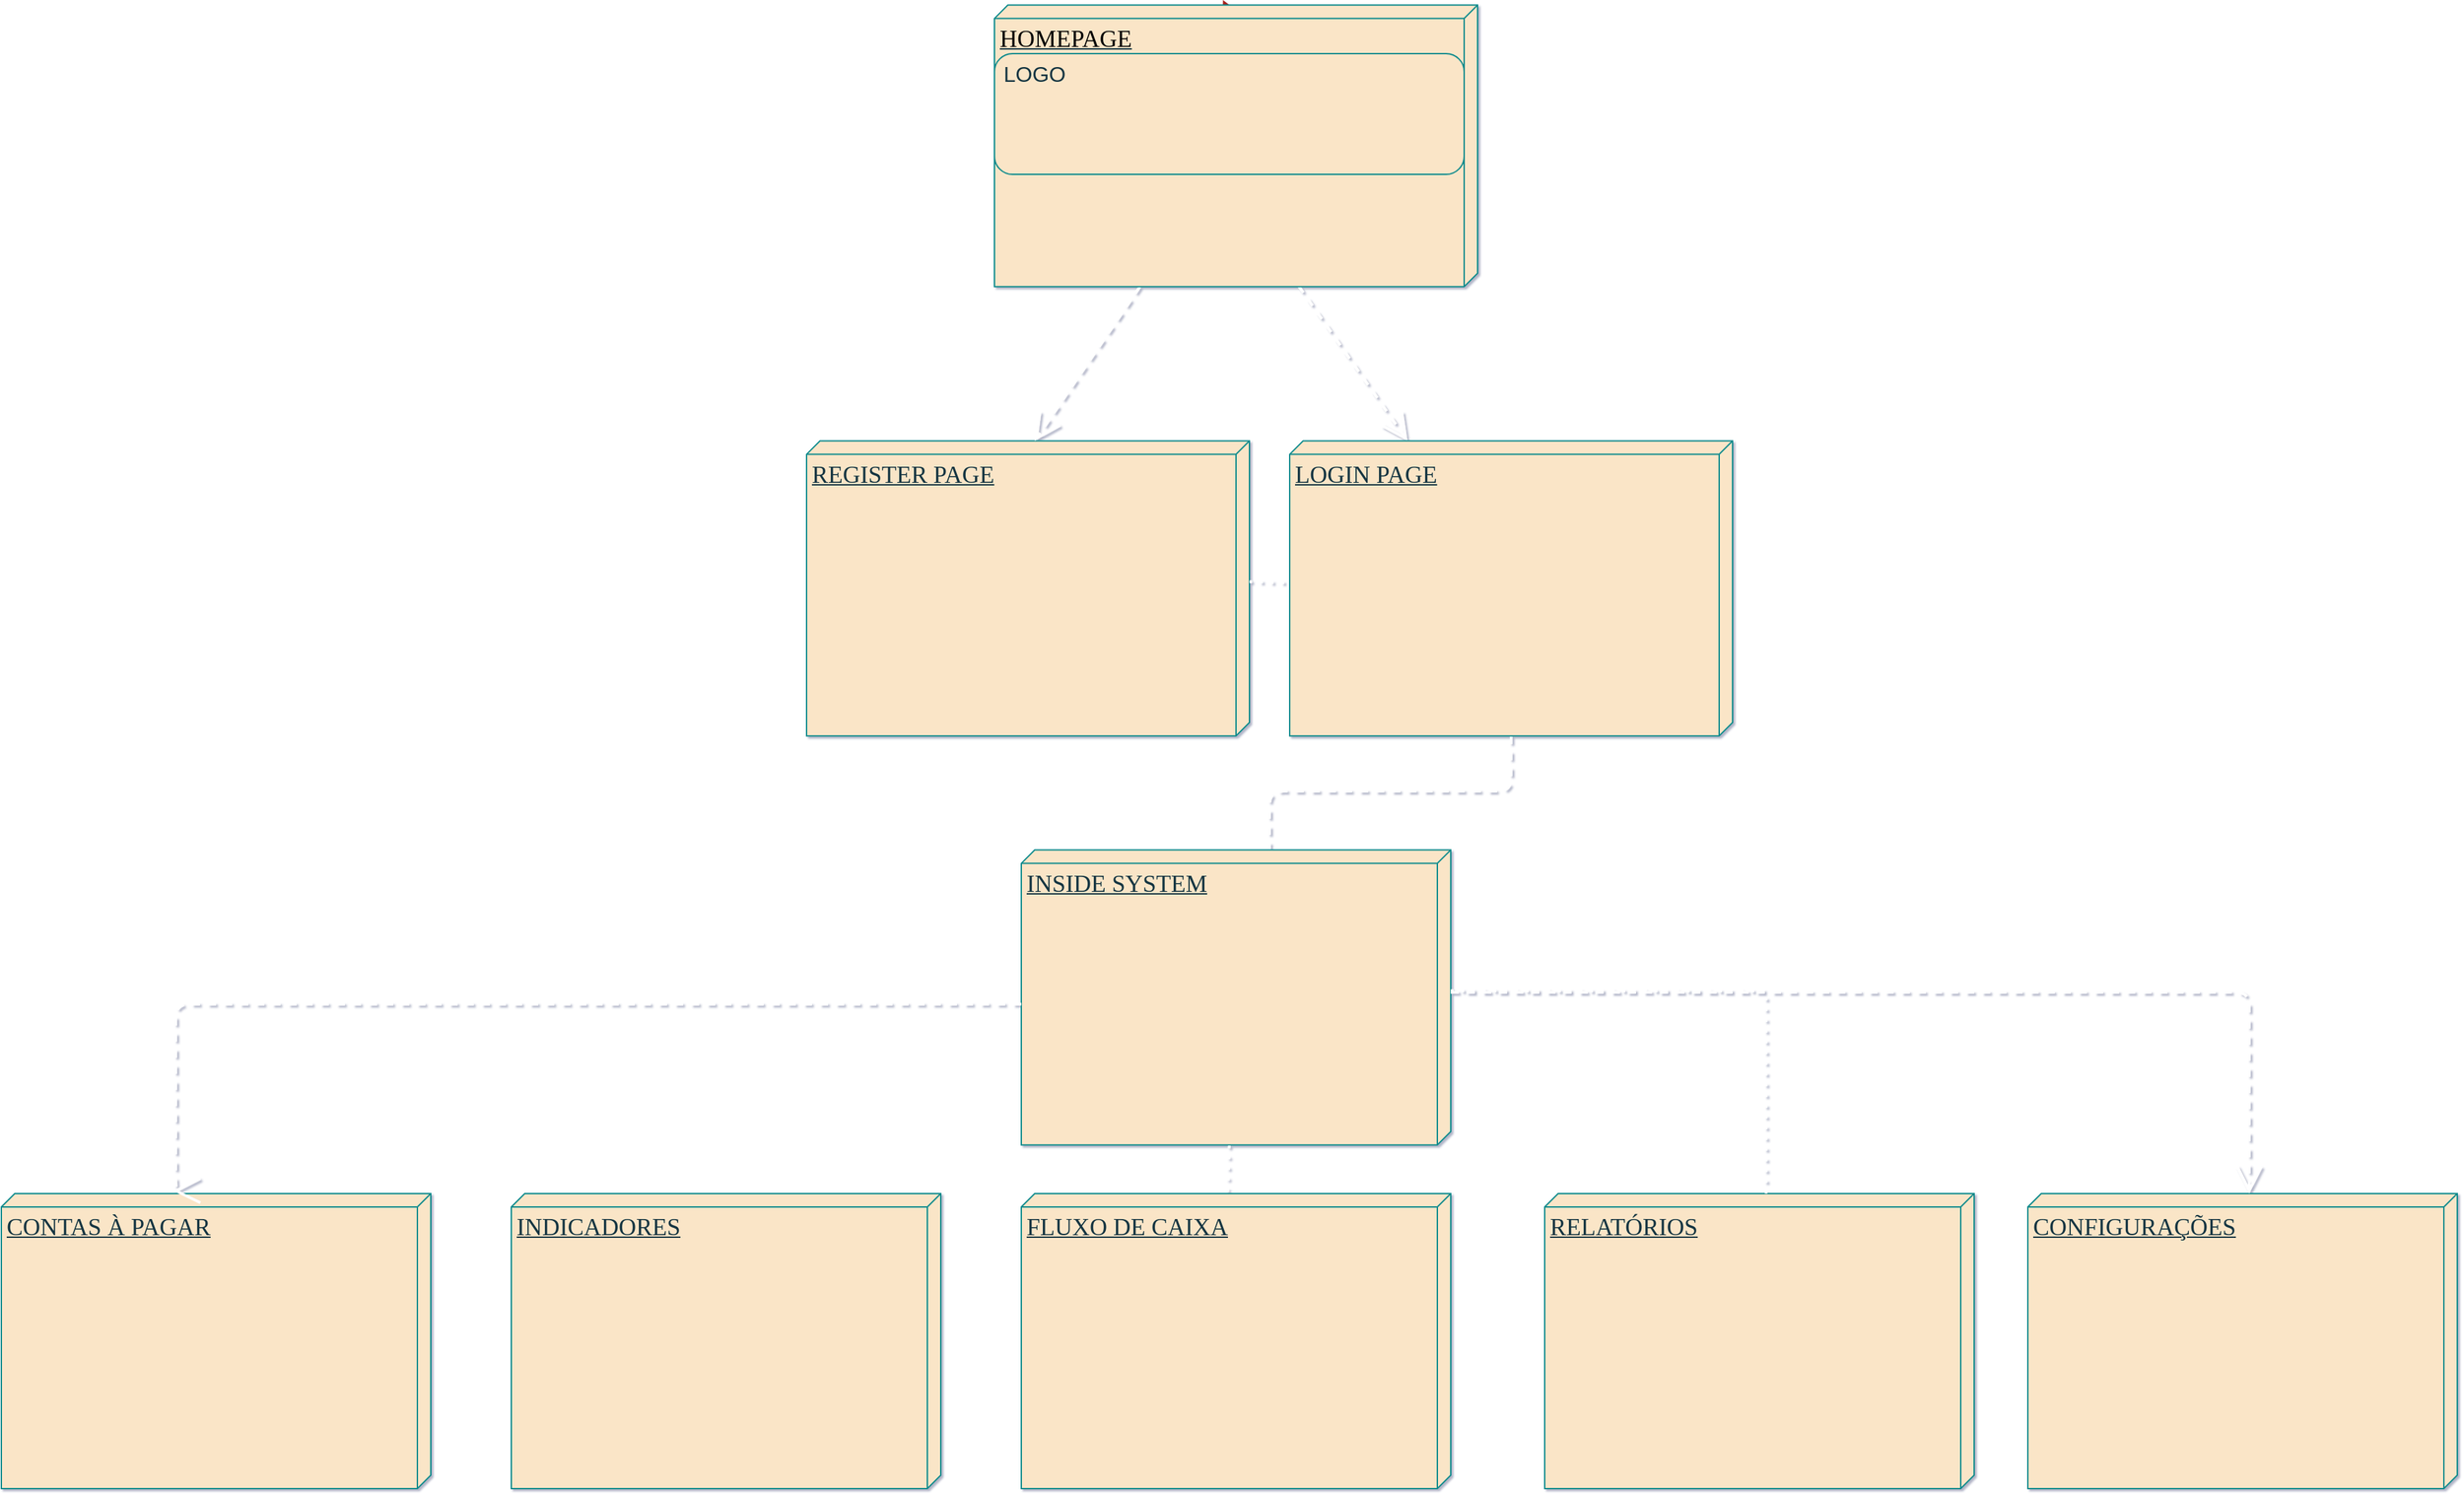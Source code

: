 <mxfile version="21.1.6" type="github">
  <diagram name="Page-1" id="5f0bae14-7c28-e335-631c-24af17079c00">
    <mxGraphModel dx="3149" dy="2826" grid="1" gridSize="10" guides="1" tooltips="1" connect="1" arrows="1" fold="1" page="1" pageScale="1" pageWidth="1100" pageHeight="850" background="none" math="0" shadow="1">
      <root>
        <mxCell id="0" />
        <mxCell id="1" parent="0" />
        <mxCell id="39150e848f15840c-1" value="&lt;font style=&quot;font-size: 18px;&quot;&gt;REGISTER PAGE&lt;/font&gt;" style="verticalAlign=top;align=left;spacingTop=8;spacingLeft=2;spacingRight=12;shape=cube;size=10;direction=south;fontStyle=4;html=1;rounded=1;shadow=0;comic=0;labelBackgroundColor=none;strokeWidth=1;fontFamily=Verdana;fontSize=12;fillColor=#FAE5C7;strokeColor=#0F8B8D;fontColor=#143642;" parent="1" vertex="1">
          <mxGeometry x="-70" y="-1371.22" width="330" height="220" as="geometry" />
        </mxCell>
        <mxCell id="39150e848f15840c-11" style="edgeStyle=none;rounded=1;html=1;dashed=1;labelBackgroundColor=none;startArrow=none;startFill=0;startSize=8;endArrow=open;endFill=0;endSize=16;fontFamily=Verdana;fontSize=12;strokeColor=#FFFFFF;fontColor=default;strokeWidth=2;" parent="1" target="39150e848f15840c-2" edge="1">
          <mxGeometry relative="1" as="geometry">
            <mxPoint x="276.02" y="-1516.22" as="sourcePoint" />
            <mxPoint x="314.033" y="-1437.069" as="targetPoint" />
          </mxGeometry>
        </mxCell>
        <mxCell id="39150e848f15840c-12" style="edgeStyle=none;rounded=1;html=1;dashed=1;labelBackgroundColor=none;startArrow=none;startFill=0;startSize=8;endArrow=open;endFill=0;endSize=16;fontFamily=Verdana;fontSize=12;entryX=0;entryY=0;entryDx=0;entryDy=160;entryPerimeter=0;strokeColor=#FFFFFF;fontColor=default;strokeWidth=2;" parent="1" source="39150e848f15840c-3" target="39150e848f15840c-1" edge="1">
          <mxGeometry relative="1" as="geometry">
            <mxPoint x="230" y="-1116.22" as="targetPoint" />
          </mxGeometry>
        </mxCell>
        <mxCell id="39150e848f15840c-16" style="edgeStyle=orthogonalEdgeStyle;rounded=1;html=1;dashed=1;labelBackgroundColor=none;startArrow=none;startFill=0;startSize=8;endArrow=open;endFill=0;endSize=16;fontFamily=Verdana;fontSize=12;entryX=0;entryY=0;entryDx=0;entryDy=155;entryPerimeter=0;strokeColor=#FFFFFF;fontColor=default;fillColor=#f8cecc;strokeWidth=2;" parent="1" source="39150e848f15840c-2" target="vBJ7aFU8pswrzPe9maUh-5" edge="1">
          <mxGeometry relative="1" as="geometry">
            <mxPoint x="620" y="-1521.22" as="sourcePoint" />
            <mxPoint x="960" y="-1386.22" as="targetPoint" />
            <Array as="points">
              <mxPoint x="455" y="-1110" />
              <mxPoint x="275" y="-1110" />
              <mxPoint x="275" y="-1050" />
              <mxPoint x="255" y="-1050" />
            </Array>
          </mxGeometry>
        </mxCell>
        <mxCell id="vBJ7aFU8pswrzPe9maUh-5" value="&lt;font style=&quot;font-size: 18px;&quot;&gt;INSIDE SYSTEM&lt;/font&gt;" style="verticalAlign=top;align=left;spacingTop=8;spacingLeft=2;spacingRight=12;shape=cube;size=10;direction=south;fontStyle=4;html=1;rounded=1;shadow=0;comic=0;labelBackgroundColor=none;strokeWidth=1;fontFamily=Verdana;fontSize=12;fillColor=#FAE5C7;strokeColor=#0F8B8D;fontColor=#143642;" vertex="1" parent="1">
          <mxGeometry x="90" y="-1066.22" width="320" height="220" as="geometry" />
        </mxCell>
        <mxCell id="39150e848f15840c-2" value="&lt;font style=&quot;font-size: 18px;&quot;&gt;LOGIN PAGE&lt;/font&gt;" style="verticalAlign=top;align=left;spacingTop=8;spacingLeft=2;spacingRight=12;shape=cube;size=10;direction=south;fontStyle=4;html=1;rounded=1;shadow=0;comic=0;labelBackgroundColor=none;strokeWidth=1;fontFamily=Verdana;fontSize=12;fillColor=#FAE5C7;strokeColor=#0F8B8D;fontColor=#143642;" parent="1" vertex="1">
          <mxGeometry x="290" y="-1371.22" width="330" height="220" as="geometry" />
        </mxCell>
        <mxCell id="vBJ7aFU8pswrzPe9maUh-8" value="" style="curved=1;endArrow=classic;html=1;rounded=1;entryX=-0.018;entryY=0.527;entryDx=0;entryDy=0;entryPerimeter=0;labelBackgroundColor=none;strokeColor=#A8201A;fontColor=default;" edge="1" parent="1" target="39150e848f15840c-3">
          <mxGeometry width="50" height="50" relative="1" as="geometry">
            <mxPoint x="230" y="-1616.22" as="sourcePoint" />
            <mxPoint x="726" y="-1300.22" as="targetPoint" />
            <Array as="points">
              <mxPoint x="280" y="-1616.22" />
            </Array>
          </mxGeometry>
        </mxCell>
        <mxCell id="39150e848f15840c-3" value="&lt;font color=&quot;#000000&quot; style=&quot;font-size: 18px;&quot;&gt;HOMEPAGE&lt;/font&gt;" style="verticalAlign=top;align=left;spacingTop=8;spacingLeft=2;spacingRight=12;shape=cube;size=10;direction=south;fontStyle=4;html=1;rounded=1;shadow=0;comic=0;labelBackgroundColor=none;strokeWidth=1;fontFamily=Verdana;fontSize=12;fillColor=#FAE5C7;strokeColor=#0F8B8D;fontColor=#143642;" parent="1" vertex="1">
          <mxGeometry x="70" y="-1696.22" width="360" height="210" as="geometry" />
        </mxCell>
        <mxCell id="vBJ7aFU8pswrzPe9maUh-9" value="&lt;br&gt;" style="rounded=1;whiteSpace=wrap;html=1;labelBackgroundColor=none;fillColor=#FAE5C7;strokeColor=#0F8B8D;fontColor=#143642;" vertex="1" parent="1">
          <mxGeometry x="70" y="-1660" width="350" height="90" as="geometry" />
        </mxCell>
        <mxCell id="vBJ7aFU8pswrzPe9maUh-12" value="&lt;span style=&quot;font-size: 18px;&quot;&gt;INDICADORES&lt;/span&gt;" style="verticalAlign=top;align=left;spacingTop=8;spacingLeft=2;spacingRight=12;shape=cube;size=10;direction=south;fontStyle=4;html=1;rounded=1;shadow=0;comic=0;labelBackgroundColor=none;strokeWidth=1;fontFamily=Verdana;fontSize=12;fillColor=#FAE5C7;strokeColor=#0F8B8D;fontColor=#143642;" vertex="1" parent="1">
          <mxGeometry x="-290" y="-810" width="320" height="220" as="geometry" />
        </mxCell>
        <mxCell id="vBJ7aFU8pswrzPe9maUh-13" value="&lt;span style=&quot;font-size: 18px;&quot;&gt;FLUXO DE CAIXA&lt;/span&gt;" style="verticalAlign=top;align=left;spacingTop=8;spacingLeft=2;spacingRight=12;shape=cube;size=10;direction=south;fontStyle=4;html=1;rounded=1;shadow=0;comic=0;labelBackgroundColor=none;strokeWidth=1;fontFamily=Verdana;fontSize=12;fillColor=#FAE5C7;strokeColor=#0F8B8D;fontColor=#143642;" vertex="1" parent="1">
          <mxGeometry x="90" y="-810" width="320" height="220" as="geometry" />
        </mxCell>
        <mxCell id="vBJ7aFU8pswrzPe9maUh-14" value="&lt;font style=&quot;font-size: 18px;&quot;&gt;RELATÓRIOS&lt;/font&gt;" style="verticalAlign=top;align=left;spacingTop=8;spacingLeft=2;spacingRight=12;shape=cube;size=10;direction=south;fontStyle=4;html=1;rounded=1;shadow=0;comic=0;labelBackgroundColor=none;strokeWidth=1;fontFamily=Verdana;fontSize=12;fillColor=#FAE5C7;strokeColor=#0F8B8D;fontColor=#143642;" vertex="1" parent="1">
          <mxGeometry x="480" y="-810" width="320" height="220" as="geometry" />
        </mxCell>
        <mxCell id="vBJ7aFU8pswrzPe9maUh-15" value="&lt;font style=&quot;font-size: 18px;&quot;&gt;CONFIGURAÇÕES&lt;/font&gt;" style="verticalAlign=top;align=left;spacingTop=8;spacingLeft=2;spacingRight=12;shape=cube;size=10;direction=south;fontStyle=4;html=1;rounded=1;shadow=0;comic=0;labelBackgroundColor=none;strokeWidth=1;fontFamily=Verdana;fontSize=12;fillColor=#FAE5C7;strokeColor=#0F8B8D;fontColor=#143642;" vertex="1" parent="1">
          <mxGeometry x="840" y="-810" width="320" height="220" as="geometry" />
        </mxCell>
        <mxCell id="vBJ7aFU8pswrzPe9maUh-16" value="&lt;font style=&quot;font-size: 18px;&quot;&gt;CONTAS À PAGAR&lt;/font&gt;" style="verticalAlign=top;align=left;spacingTop=8;spacingLeft=2;spacingRight=12;shape=cube;size=10;direction=south;fontStyle=4;html=1;rounded=1;shadow=0;comic=0;labelBackgroundColor=none;strokeWidth=1;fontFamily=Verdana;fontSize=12;fillColor=#FAE5C7;strokeColor=#0F8B8D;fontColor=#143642;" vertex="1" parent="1">
          <mxGeometry x="-670" y="-810" width="320" height="220" as="geometry" />
        </mxCell>
        <mxCell id="vBJ7aFU8pswrzPe9maUh-22" style="edgeStyle=orthogonalEdgeStyle;rounded=1;html=1;dashed=1;labelBackgroundColor=none;startArrow=none;startFill=0;startSize=8;endArrow=open;endFill=0;endSize=16;fontFamily=Verdana;fontSize=12;entryX=-0.009;entryY=0.6;entryDx=0;entryDy=0;entryPerimeter=0;strokeColor=#FFFFFF;fontColor=default;fillColor=#f8cecc;exitX=0;exitY=0;exitDx=115;exitDy=320;exitPerimeter=0;strokeWidth=2;" edge="1" parent="1" source="vBJ7aFU8pswrzPe9maUh-5" target="vBJ7aFU8pswrzPe9maUh-16">
          <mxGeometry relative="1" as="geometry">
            <mxPoint x="-450" y="-1040" as="sourcePoint" />
            <mxPoint x="-630" y="-955" as="targetPoint" />
            <Array as="points">
              <mxPoint x="-540" y="-951" />
              <mxPoint x="-540" y="-812" />
            </Array>
          </mxGeometry>
        </mxCell>
        <mxCell id="vBJ7aFU8pswrzPe9maUh-29" value="" style="endArrow=none;dashed=1;html=1;dashPattern=1 3;strokeWidth=2;rounded=0;strokeColor=#FFFFFF;fontColor=#143642;fillColor=#FAE5C7;exitX=0;exitY=0;exitDx=105;exitDy=0;exitPerimeter=0;entryX=0;entryY=0;entryDx=0;entryDy=155;entryPerimeter=0;" edge="1" parent="1" source="vBJ7aFU8pswrzPe9maUh-5" target="vBJ7aFU8pswrzPe9maUh-14">
          <mxGeometry width="50" height="50" relative="1" as="geometry">
            <mxPoint x="400" y="-1010" as="sourcePoint" />
            <mxPoint x="660" y="-961" as="targetPoint" />
            <Array as="points">
              <mxPoint x="645" y="-961" />
            </Array>
          </mxGeometry>
        </mxCell>
        <mxCell id="vBJ7aFU8pswrzPe9maUh-30" value="" style="endArrow=none;dashed=1;html=1;dashPattern=1 3;strokeWidth=2;rounded=0;strokeColor=#FFFFFF;fontColor=#143642;fillColor=#FAE5C7;entryX=0;entryY=0;entryDx=220;entryDy=165;entryPerimeter=0;exitX=-0.008;exitY=0.519;exitDx=0;exitDy=0;exitPerimeter=0;" edge="1" parent="1" source="vBJ7aFU8pswrzPe9maUh-13" target="vBJ7aFU8pswrzPe9maUh-5">
          <mxGeometry width="50" height="50" relative="1" as="geometry">
            <mxPoint x="230" y="-830" as="sourcePoint" />
            <mxPoint x="280" y="-880" as="targetPoint" />
          </mxGeometry>
        </mxCell>
        <mxCell id="vBJ7aFU8pswrzPe9maUh-34" value="" style="endArrow=none;dashed=1;html=1;dashPattern=1 3;strokeWidth=2;rounded=0;strokeColor=#FFFFFF;fontColor=#143642;fillColor=#FAE5C7;exitX=0;exitY=0;exitDx=105;exitDy=0;exitPerimeter=0;" edge="1" parent="1" source="39150e848f15840c-1" target="39150e848f15840c-2">
          <mxGeometry width="50" height="50" relative="1" as="geometry">
            <mxPoint x="210" y="-1120" as="sourcePoint" />
            <mxPoint x="260" y="-1170" as="targetPoint" />
          </mxGeometry>
        </mxCell>
        <mxCell id="vBJ7aFU8pswrzPe9maUh-36" style="edgeStyle=orthogonalEdgeStyle;rounded=1;html=1;dashed=1;labelBackgroundColor=none;startArrow=none;startFill=0;startSize=8;endArrow=open;endFill=0;endSize=16;fontFamily=Verdana;fontSize=12;strokeColor=#FFFFFF;fontColor=default;fillColor=#f8cecc;strokeWidth=2;entryX=0;entryY=0;entryDx=0;entryDy=155;entryPerimeter=0;" edge="1" parent="1" target="vBJ7aFU8pswrzPe9maUh-15">
          <mxGeometry relative="1" as="geometry">
            <mxPoint x="410" y="-960" as="sourcePoint" />
            <mxPoint x="-310" y="-1210" as="targetPoint" />
            <Array as="points">
              <mxPoint x="1005" y="-960" />
            </Array>
          </mxGeometry>
        </mxCell>
        <mxCell id="vBJ7aFU8pswrzPe9maUh-37" value="&lt;font style=&quot;font-size: 16px;&quot;&gt;LOGO&lt;/font&gt;" style="text;html=1;strokeColor=none;fillColor=none;align=center;verticalAlign=middle;whiteSpace=wrap;rounded=0;fontColor=#143642;strokeWidth=3;" vertex="1" parent="1">
          <mxGeometry x="70" y="-1660" width="60" height="30" as="geometry" />
        </mxCell>
      </root>
    </mxGraphModel>
  </diagram>
</mxfile>
